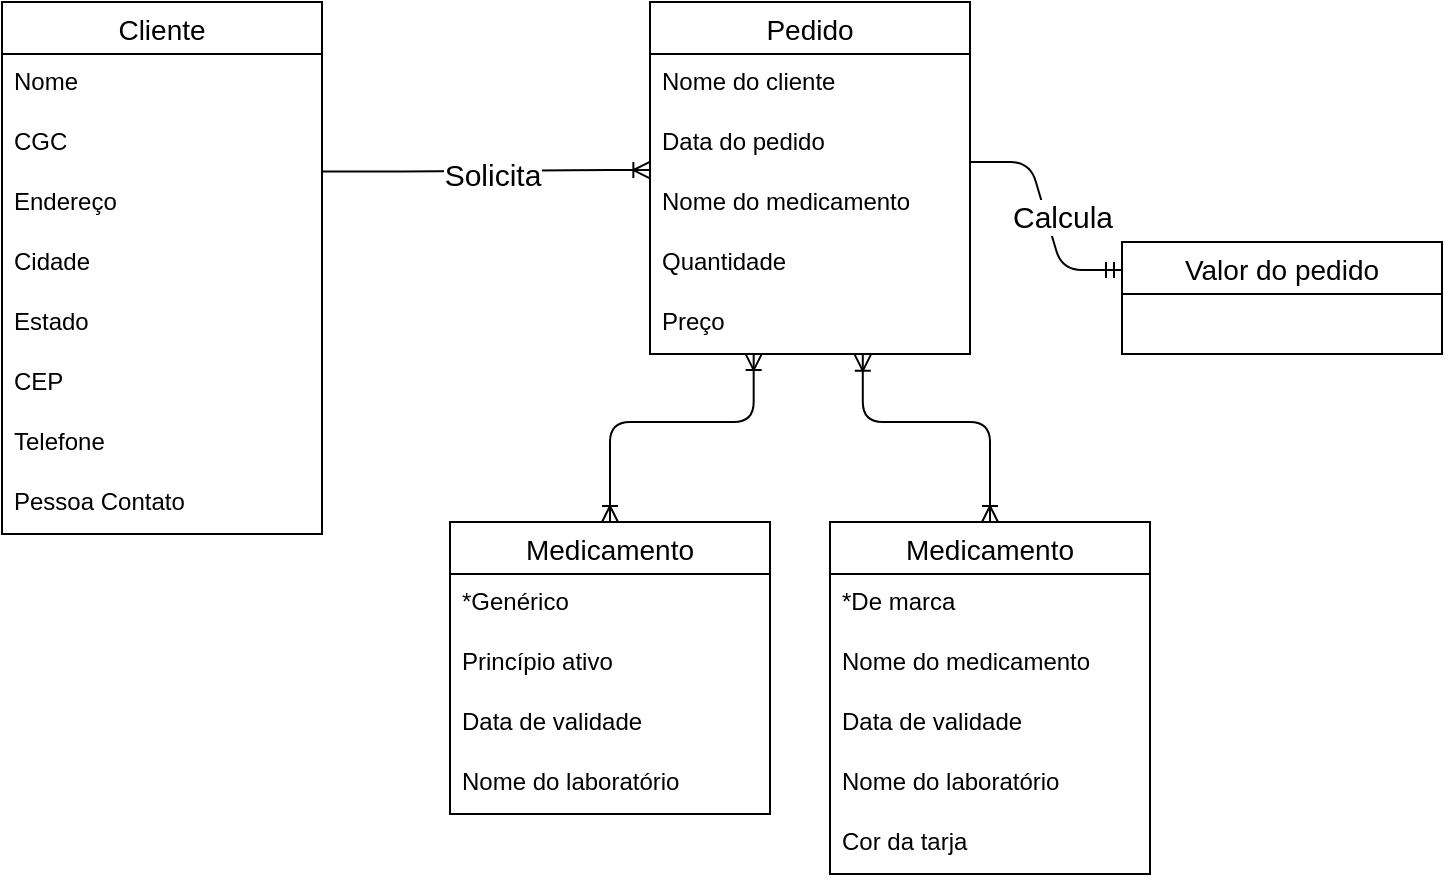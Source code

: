 <mxfile version="13.7.9" type="github" pages="2">
  <diagram id="Ez25VocBVNvCZ8aYcAD5" name="Página-1">
    <mxGraphModel dx="1221" dy="645" grid="1" gridSize="10" guides="1" tooltips="1" connect="1" arrows="1" fold="1" page="1" pageScale="1" pageWidth="827" pageHeight="1169" math="0" shadow="0">
      <root>
        <mxCell id="0" />
        <mxCell id="1" parent="0" />
        <mxCell id="mPLBIlm4_C3mV12VdI7K-28" value="" style="fontSize=12;html=1;endArrow=ERoneToMany;startArrow=ERoneToMany;exitX=0.5;exitY=0;exitDx=0;exitDy=0;edgeStyle=elbowEdgeStyle;elbow=vertical;entryX=0.665;entryY=1.014;entryDx=0;entryDy=0;entryPerimeter=0;" edge="1" parent="1" source="mPLBIlm4_C3mV12VdI7K-21" target="mPLBIlm4_C3mV12VdI7K-15">
          <mxGeometry width="100" height="100" relative="1" as="geometry">
            <mxPoint x="457" y="480" as="sourcePoint" />
            <mxPoint x="483" y="357" as="targetPoint" />
            <Array as="points">
              <mxPoint x="517" y="390" />
            </Array>
          </mxGeometry>
        </mxCell>
        <mxCell id="mPLBIlm4_C3mV12VdI7K-32" value="" style="fontSize=12;html=1;endArrow=ERoneToMany;startArrow=ERoneToMany;exitX=0.5;exitY=0;exitDx=0;exitDy=0;edgeStyle=elbowEdgeStyle;elbow=vertical;entryX=0.324;entryY=1.002;entryDx=0;entryDy=0;entryPerimeter=0;" edge="1" parent="1" source="mPLBIlm4_C3mV12VdI7K-16" target="mPLBIlm4_C3mV12VdI7K-15">
          <mxGeometry width="100" height="100" relative="1" as="geometry">
            <mxPoint x="577" y="450" as="sourcePoint" />
            <mxPoint x="493" y="367" as="targetPoint" />
            <Array as="points">
              <mxPoint x="407" y="390" />
            </Array>
          </mxGeometry>
        </mxCell>
        <mxCell id="mPLBIlm4_C3mV12VdI7K-35" value="" style="edgeStyle=entityRelationEdgeStyle;fontSize=12;html=1;endArrow=ERoneToMany;exitX=1.003;exitY=0.959;exitDx=0;exitDy=0;entryX=-0.002;entryY=0.935;entryDx=0;entryDy=0;entryPerimeter=0;exitPerimeter=0;" edge="1" parent="1" source="mPLBIlm4_C3mV12VdI7K-3" target="mPLBIlm4_C3mV12VdI7K-7">
          <mxGeometry width="100" height="100" relative="1" as="geometry">
            <mxPoint x="203" y="476" as="sourcePoint" />
            <mxPoint x="303" y="376" as="targetPoint" />
          </mxGeometry>
        </mxCell>
        <mxCell id="mPLBIlm4_C3mV12VdI7K-38" value="&lt;font style=&quot;font-size: 15px&quot;&gt;Solicita&lt;/font&gt;" style="edgeLabel;html=1;align=center;verticalAlign=middle;resizable=0;points=[];" vertex="1" connectable="0" parent="mPLBIlm4_C3mV12VdI7K-35">
          <mxGeometry x="-0.138" y="-1" relative="1" as="geometry">
            <mxPoint x="13.68" y="0.46" as="offset" />
          </mxGeometry>
        </mxCell>
        <mxCell id="mPLBIlm4_C3mV12VdI7K-49" value="" style="edgeStyle=entityRelationEdgeStyle;fontSize=12;html=1;endArrow=ERmandOne;exitX=1;exitY=-0.2;exitDx=0;exitDy=0;entryX=0;entryY=0.25;entryDx=0;entryDy=0;exitPerimeter=0;" edge="1" parent="1" source="mPLBIlm4_C3mV12VdI7K-8" target="mPLBIlm4_C3mV12VdI7K-39">
          <mxGeometry width="100" height="100" relative="1" as="geometry">
            <mxPoint x="113" y="470" as="sourcePoint" />
            <mxPoint x="213" y="370" as="targetPoint" />
          </mxGeometry>
        </mxCell>
        <mxCell id="mPLBIlm4_C3mV12VdI7K-50" value="&lt;span style=&quot;font-size: 15px&quot;&gt;Calcula&lt;/span&gt;" style="edgeLabel;html=1;align=center;verticalAlign=middle;resizable=0;points=[];" vertex="1" connectable="0" parent="mPLBIlm4_C3mV12VdI7K-49">
          <mxGeometry x="-0.109" y="-3" relative="1" as="geometry">
            <mxPoint x="12.58" y="4.34" as="offset" />
          </mxGeometry>
        </mxCell>
        <mxCell id="mPLBIlm4_C3mV12VdI7K-16" value="Medicamento" style="swimlane;fontStyle=0;childLayout=stackLayout;horizontal=1;startSize=26;horizontalStack=0;resizeParent=1;resizeParentMax=0;resizeLast=0;collapsible=1;marginBottom=0;align=center;fontSize=14;" vertex="1" parent="1">
          <mxGeometry x="277" y="440" width="160" height="146" as="geometry" />
        </mxCell>
        <mxCell id="mPLBIlm4_C3mV12VdI7K-17" value="*Genérico" style="text;strokeColor=none;fillColor=none;spacingLeft=4;spacingRight=4;overflow=hidden;rotatable=0;points=[[0,0.5],[1,0.5]];portConstraint=eastwest;fontSize=12;" vertex="1" parent="mPLBIlm4_C3mV12VdI7K-16">
          <mxGeometry y="26" width="160" height="30" as="geometry" />
        </mxCell>
        <mxCell id="mPLBIlm4_C3mV12VdI7K-18" value="Princípio ativo" style="text;strokeColor=none;fillColor=none;spacingLeft=4;spacingRight=4;overflow=hidden;rotatable=0;points=[[0,0.5],[1,0.5]];portConstraint=eastwest;fontSize=12;" vertex="1" parent="mPLBIlm4_C3mV12VdI7K-16">
          <mxGeometry y="56" width="160" height="30" as="geometry" />
        </mxCell>
        <mxCell id="mPLBIlm4_C3mV12VdI7K-19" value="Data de validade" style="text;strokeColor=none;fillColor=none;spacingLeft=4;spacingRight=4;overflow=hidden;rotatable=0;points=[[0,0.5],[1,0.5]];portConstraint=eastwest;fontSize=12;" vertex="1" parent="mPLBIlm4_C3mV12VdI7K-16">
          <mxGeometry y="86" width="160" height="30" as="geometry" />
        </mxCell>
        <mxCell id="mPLBIlm4_C3mV12VdI7K-20" value="Nome do laboratório" style="text;strokeColor=none;fillColor=none;spacingLeft=4;spacingRight=4;overflow=hidden;rotatable=0;points=[[0,0.5],[1,0.5]];portConstraint=eastwest;fontSize=12;" vertex="1" parent="mPLBIlm4_C3mV12VdI7K-16">
          <mxGeometry y="116" width="160" height="30" as="geometry" />
        </mxCell>
        <mxCell id="mPLBIlm4_C3mV12VdI7K-5" value="Pedido" style="swimlane;fontStyle=0;childLayout=stackLayout;horizontal=1;startSize=26;horizontalStack=0;resizeParent=1;resizeParentMax=0;resizeLast=0;collapsible=1;marginBottom=0;align=center;fontSize=14;" vertex="1" parent="1">
          <mxGeometry x="377" y="180" width="160" height="176" as="geometry" />
        </mxCell>
        <mxCell id="mPLBIlm4_C3mV12VdI7K-6" value="Nome do cliente" style="text;strokeColor=none;fillColor=none;spacingLeft=4;spacingRight=4;overflow=hidden;rotatable=0;points=[[0,0.5],[1,0.5]];portConstraint=eastwest;fontSize=12;" vertex="1" parent="mPLBIlm4_C3mV12VdI7K-5">
          <mxGeometry y="26" width="160" height="30" as="geometry" />
        </mxCell>
        <mxCell id="mPLBIlm4_C3mV12VdI7K-7" value="Data do pedido" style="text;strokeColor=none;fillColor=none;spacingLeft=4;spacingRight=4;overflow=hidden;rotatable=0;points=[[0,0.5],[1,0.5]];portConstraint=eastwest;fontSize=12;" vertex="1" parent="mPLBIlm4_C3mV12VdI7K-5">
          <mxGeometry y="56" width="160" height="30" as="geometry" />
        </mxCell>
        <mxCell id="mPLBIlm4_C3mV12VdI7K-8" value="Nome do medicamento" style="text;strokeColor=none;fillColor=none;spacingLeft=4;spacingRight=4;overflow=hidden;rotatable=0;points=[[0,0.5],[1,0.5]];portConstraint=eastwest;fontSize=12;" vertex="1" parent="mPLBIlm4_C3mV12VdI7K-5">
          <mxGeometry y="86" width="160" height="30" as="geometry" />
        </mxCell>
        <mxCell id="mPLBIlm4_C3mV12VdI7K-14" value="Quantidade" style="text;strokeColor=none;fillColor=none;spacingLeft=4;spacingRight=4;overflow=hidden;rotatable=0;points=[[0,0.5],[1,0.5]];portConstraint=eastwest;fontSize=12;" vertex="1" parent="mPLBIlm4_C3mV12VdI7K-5">
          <mxGeometry y="116" width="160" height="30" as="geometry" />
        </mxCell>
        <mxCell id="mPLBIlm4_C3mV12VdI7K-15" value="Preço" style="text;strokeColor=none;fillColor=none;spacingLeft=4;spacingRight=4;overflow=hidden;rotatable=0;points=[[0,0.5],[1,0.5]];portConstraint=eastwest;fontSize=12;" vertex="1" parent="mPLBIlm4_C3mV12VdI7K-5">
          <mxGeometry y="146" width="160" height="30" as="geometry" />
        </mxCell>
        <mxCell id="mPLBIlm4_C3mV12VdI7K-21" value="Medicamento" style="swimlane;fontStyle=0;childLayout=stackLayout;horizontal=1;startSize=26;horizontalStack=0;resizeParent=1;resizeParentMax=0;resizeLast=0;collapsible=1;marginBottom=0;align=center;fontSize=14;" vertex="1" parent="1">
          <mxGeometry x="467" y="440" width="160" height="176" as="geometry" />
        </mxCell>
        <mxCell id="mPLBIlm4_C3mV12VdI7K-22" value="*De marca" style="text;strokeColor=none;fillColor=none;spacingLeft=4;spacingRight=4;overflow=hidden;rotatable=0;points=[[0,0.5],[1,0.5]];portConstraint=eastwest;fontSize=12;" vertex="1" parent="mPLBIlm4_C3mV12VdI7K-21">
          <mxGeometry y="26" width="160" height="30" as="geometry" />
        </mxCell>
        <mxCell id="mPLBIlm4_C3mV12VdI7K-23" value="Nome do medicamento" style="text;strokeColor=none;fillColor=none;spacingLeft=4;spacingRight=4;overflow=hidden;rotatable=0;points=[[0,0.5],[1,0.5]];portConstraint=eastwest;fontSize=12;" vertex="1" parent="mPLBIlm4_C3mV12VdI7K-21">
          <mxGeometry y="56" width="160" height="30" as="geometry" />
        </mxCell>
        <mxCell id="mPLBIlm4_C3mV12VdI7K-24" value="Data de validade" style="text;strokeColor=none;fillColor=none;spacingLeft=4;spacingRight=4;overflow=hidden;rotatable=0;points=[[0,0.5],[1,0.5]];portConstraint=eastwest;fontSize=12;" vertex="1" parent="mPLBIlm4_C3mV12VdI7K-21">
          <mxGeometry y="86" width="160" height="30" as="geometry" />
        </mxCell>
        <mxCell id="mPLBIlm4_C3mV12VdI7K-25" value="Nome do laboratório" style="text;strokeColor=none;fillColor=none;spacingLeft=4;spacingRight=4;overflow=hidden;rotatable=0;points=[[0,0.5],[1,0.5]];portConstraint=eastwest;fontSize=12;" vertex="1" parent="mPLBIlm4_C3mV12VdI7K-21">
          <mxGeometry y="116" width="160" height="30" as="geometry" />
        </mxCell>
        <mxCell id="mPLBIlm4_C3mV12VdI7K-26" value="Cor da tarja" style="text;strokeColor=none;fillColor=none;spacingLeft=4;spacingRight=4;overflow=hidden;rotatable=0;points=[[0,0.5],[1,0.5]];portConstraint=eastwest;fontSize=12;" vertex="1" parent="mPLBIlm4_C3mV12VdI7K-21">
          <mxGeometry y="146" width="160" height="30" as="geometry" />
        </mxCell>
        <mxCell id="mPLBIlm4_C3mV12VdI7K-39" value="Valor do pedido" style="swimlane;fontStyle=0;childLayout=stackLayout;horizontal=1;startSize=26;horizontalStack=0;resizeParent=1;resizeParentMax=0;resizeLast=0;collapsible=1;marginBottom=0;align=center;fontSize=14;" vertex="1" parent="1">
          <mxGeometry x="613" y="300" width="160" height="56" as="geometry" />
        </mxCell>
        <mxCell id="mPLBIlm4_C3mV12VdI7K-1" value="Cliente" style="swimlane;fontStyle=0;childLayout=stackLayout;horizontal=1;startSize=26;horizontalStack=0;resizeParent=1;resizeParentMax=0;resizeLast=0;collapsible=1;marginBottom=0;align=center;fontSize=14;" vertex="1" parent="1">
          <mxGeometry x="53" y="180" width="160" height="266" as="geometry" />
        </mxCell>
        <mxCell id="mPLBIlm4_C3mV12VdI7K-2" value="Nome" style="text;strokeColor=none;fillColor=none;spacingLeft=4;spacingRight=4;overflow=hidden;rotatable=0;points=[[0,0.5],[1,0.5]];portConstraint=eastwest;fontSize=12;" vertex="1" parent="mPLBIlm4_C3mV12VdI7K-1">
          <mxGeometry y="26" width="160" height="30" as="geometry" />
        </mxCell>
        <mxCell id="mPLBIlm4_C3mV12VdI7K-3" value="CGC" style="text;strokeColor=none;fillColor=none;spacingLeft=4;spacingRight=4;overflow=hidden;rotatable=0;points=[[0,0.5],[1,0.5]];portConstraint=eastwest;fontSize=12;" vertex="1" parent="mPLBIlm4_C3mV12VdI7K-1">
          <mxGeometry y="56" width="160" height="30" as="geometry" />
        </mxCell>
        <mxCell id="mPLBIlm4_C3mV12VdI7K-4" value="Endereço" style="text;strokeColor=none;fillColor=none;spacingLeft=4;spacingRight=4;overflow=hidden;rotatable=0;points=[[0,0.5],[1,0.5]];portConstraint=eastwest;fontSize=12;" vertex="1" parent="mPLBIlm4_C3mV12VdI7K-1">
          <mxGeometry y="86" width="160" height="30" as="geometry" />
        </mxCell>
        <mxCell id="mPLBIlm4_C3mV12VdI7K-9" value="Cidade" style="text;strokeColor=none;fillColor=none;spacingLeft=4;spacingRight=4;overflow=hidden;rotatable=0;points=[[0,0.5],[1,0.5]];portConstraint=eastwest;fontSize=12;" vertex="1" parent="mPLBIlm4_C3mV12VdI7K-1">
          <mxGeometry y="116" width="160" height="30" as="geometry" />
        </mxCell>
        <mxCell id="mPLBIlm4_C3mV12VdI7K-10" value="Estado" style="text;strokeColor=none;fillColor=none;spacingLeft=4;spacingRight=4;overflow=hidden;rotatable=0;points=[[0,0.5],[1,0.5]];portConstraint=eastwest;fontSize=12;" vertex="1" parent="mPLBIlm4_C3mV12VdI7K-1">
          <mxGeometry y="146" width="160" height="30" as="geometry" />
        </mxCell>
        <mxCell id="mPLBIlm4_C3mV12VdI7K-11" value="CEP" style="text;strokeColor=none;fillColor=none;spacingLeft=4;spacingRight=4;overflow=hidden;rotatable=0;points=[[0,0.5],[1,0.5]];portConstraint=eastwest;fontSize=12;" vertex="1" parent="mPLBIlm4_C3mV12VdI7K-1">
          <mxGeometry y="176" width="160" height="30" as="geometry" />
        </mxCell>
        <mxCell id="mPLBIlm4_C3mV12VdI7K-12" value="Telefone" style="text;strokeColor=none;fillColor=none;spacingLeft=4;spacingRight=4;overflow=hidden;rotatable=0;points=[[0,0.5],[1,0.5]];portConstraint=eastwest;fontSize=12;" vertex="1" parent="mPLBIlm4_C3mV12VdI7K-1">
          <mxGeometry y="206" width="160" height="30" as="geometry" />
        </mxCell>
        <mxCell id="mPLBIlm4_C3mV12VdI7K-13" value="Pessoa Contato" style="text;strokeColor=none;fillColor=none;spacingLeft=4;spacingRight=4;overflow=hidden;rotatable=0;points=[[0,0.5],[1,0.5]];portConstraint=eastwest;fontSize=12;" vertex="1" parent="mPLBIlm4_C3mV12VdI7K-1">
          <mxGeometry y="236" width="160" height="30" as="geometry" />
        </mxCell>
      </root>
    </mxGraphModel>
  </diagram>
  <diagram id="hkz9usuGCWfTAndriPhW" name="Página-2">
    <mxGraphModel dx="1038" dy="548" grid="1" gridSize="10" guides="1" tooltips="1" connect="1" arrows="1" fold="1" page="1" pageScale="1" pageWidth="827" pageHeight="1169" math="0" shadow="0">
      <root>
        <mxCell id="ca_7RuTEwmACOu9b5I9q-0" />
        <mxCell id="ca_7RuTEwmACOu9b5I9q-1" parent="ca_7RuTEwmACOu9b5I9q-0" />
        <mxCell id="ca_7RuTEwmACOu9b5I9q-2" value="Assembléia" style="swimlane;fontStyle=0;childLayout=stackLayout;horizontal=1;startSize=26;horizontalStack=0;resizeParent=1;resizeParentMax=0;resizeLast=0;collapsible=1;marginBottom=0;align=center;fontSize=14;" vertex="1" parent="ca_7RuTEwmACOu9b5I9q-1">
          <mxGeometry x="40" y="120" width="160" height="206" as="geometry" />
        </mxCell>
        <mxCell id="ca_7RuTEwmACOu9b5I9q-3" value="Data de realização" style="text;strokeColor=none;fillColor=none;spacingLeft=4;spacingRight=4;overflow=hidden;rotatable=0;points=[[0,0.5],[1,0.5]];portConstraint=eastwest;fontSize=12;" vertex="1" parent="ca_7RuTEwmACOu9b5I9q-2">
          <mxGeometry y="26" width="160" height="30" as="geometry" />
        </mxCell>
        <mxCell id="ca_7RuTEwmACOu9b5I9q-4" value="*Nome do condomínio" style="text;strokeColor=none;fillColor=none;spacingLeft=4;spacingRight=4;overflow=hidden;rotatable=0;points=[[0,0.5],[1,0.5]];portConstraint=eastwest;fontSize=12;" vertex="1" parent="ca_7RuTEwmACOu9b5I9q-2">
          <mxGeometry y="56" width="160" height="30" as="geometry" />
        </mxCell>
        <mxCell id="ca_7RuTEwmACOu9b5I9q-5" value="Número de moradores" style="text;strokeColor=none;fillColor=none;spacingLeft=4;spacingRight=4;overflow=hidden;rotatable=0;points=[[0,0.5],[1,0.5]];portConstraint=eastwest;fontSize=12;" vertex="1" parent="ca_7RuTEwmACOu9b5I9q-2">
          <mxGeometry y="86" width="160" height="30" as="geometry" />
        </mxCell>
        <mxCell id="ca_7RuTEwmACOu9b5I9q-6" value="Endereço do condomínio" style="text;strokeColor=none;fillColor=none;spacingLeft=4;spacingRight=4;overflow=hidden;rotatable=0;points=[[0,0.5],[1,0.5]];portConstraint=eastwest;fontSize=12;" vertex="1" parent="ca_7RuTEwmACOu9b5I9q-2">
          <mxGeometry y="116" width="160" height="30" as="geometry" />
        </mxCell>
        <mxCell id="ca_7RuTEwmACOu9b5I9q-7" value="Número de participantes" style="text;strokeColor=none;fillColor=none;spacingLeft=4;spacingRight=4;overflow=hidden;rotatable=0;points=[[0,0.5],[1,0.5]];portConstraint=eastwest;fontSize=12;" vertex="1" parent="ca_7RuTEwmACOu9b5I9q-2">
          <mxGeometry y="146" width="160" height="30" as="geometry" />
        </mxCell>
        <mxCell id="ca_7RuTEwmACOu9b5I9q-8" value="Status" style="text;strokeColor=none;fillColor=none;spacingLeft=4;spacingRight=4;overflow=hidden;rotatable=0;points=[[0,0.5],[1,0.5]];portConstraint=eastwest;fontSize=12;" vertex="1" parent="ca_7RuTEwmACOu9b5I9q-2">
          <mxGeometry y="176" width="160" height="30" as="geometry" />
        </mxCell>
        <mxCell id="ca_7RuTEwmACOu9b5I9q-12" value="Assuntos" style="swimlane;fontStyle=0;childLayout=stackLayout;horizontal=1;startSize=26;horizontalStack=0;resizeParent=1;resizeParentMax=0;resizeLast=0;collapsible=1;marginBottom=0;align=center;fontSize=14;" vertex="1" parent="ca_7RuTEwmACOu9b5I9q-1">
          <mxGeometry x="320" y="120" width="160" height="116" as="geometry" />
        </mxCell>
        <mxCell id="ca_7RuTEwmACOu9b5I9q-13" value="Votos" style="text;strokeColor=none;fillColor=none;spacingLeft=4;spacingRight=4;overflow=hidden;rotatable=0;points=[[0,0.5],[1,0.5]];portConstraint=eastwest;fontSize=12;" vertex="1" parent="ca_7RuTEwmACOu9b5I9q-12">
          <mxGeometry y="26" width="160" height="30" as="geometry" />
        </mxCell>
        <mxCell id="ca_7RuTEwmACOu9b5I9q-14" value="Item 2" style="text;strokeColor=none;fillColor=none;spacingLeft=4;spacingRight=4;overflow=hidden;rotatable=0;points=[[0,0.5],[1,0.5]];portConstraint=eastwest;fontSize=12;" vertex="1" parent="ca_7RuTEwmACOu9b5I9q-12">
          <mxGeometry y="56" width="160" height="30" as="geometry" />
        </mxCell>
        <mxCell id="ca_7RuTEwmACOu9b5I9q-15" value="Item 3" style="text;strokeColor=none;fillColor=none;spacingLeft=4;spacingRight=4;overflow=hidden;rotatable=0;points=[[0,0.5],[1,0.5]];portConstraint=eastwest;fontSize=12;" vertex="1" parent="ca_7RuTEwmACOu9b5I9q-12">
          <mxGeometry y="86" width="160" height="30" as="geometry" />
        </mxCell>
      </root>
    </mxGraphModel>
  </diagram>
</mxfile>
